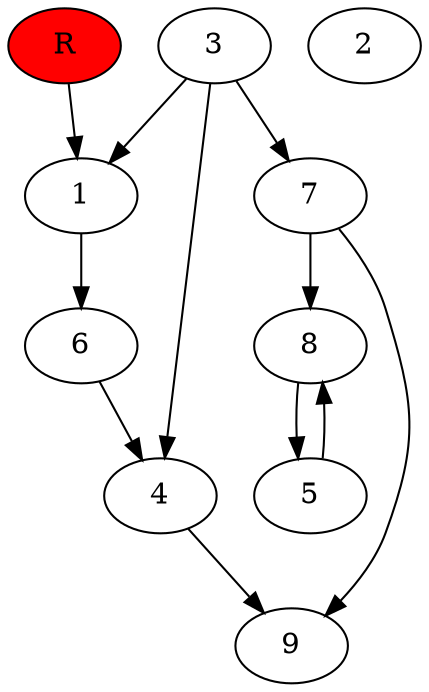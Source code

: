 digraph prb16333 {
	1
	2
	3
	4
	5
	6
	7
	8
	R [fillcolor="#ff0000" style=filled]
	1 -> 6
	3 -> 1
	3 -> 4
	3 -> 7
	4 -> 9
	5 -> 8
	6 -> 4
	7 -> 8
	7 -> 9
	8 -> 5
	R -> 1
}
